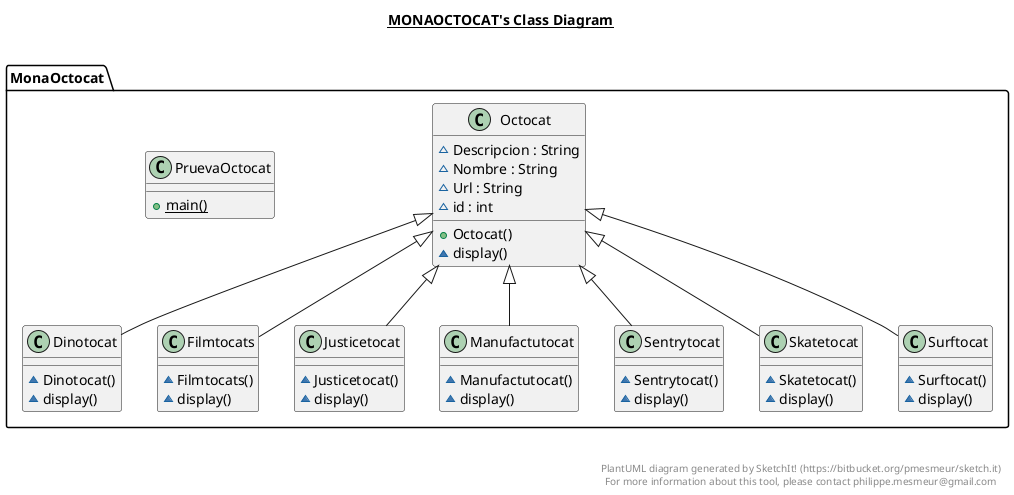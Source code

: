 @startuml

title __MONAOCTOCAT's Class Diagram__\n

  namespace MonaOctocat {
    class MonaOctocat.Dinotocat {
        ~ Dinotocat()
        ~ display()
    }
  }
  

  namespace MonaOctocat {
    class MonaOctocat.Filmtocats {
        ~ Filmtocats()
        ~ display()
    }
  }
  

  namespace MonaOctocat {
    class MonaOctocat.Justicetocat {
        ~ Justicetocat()
        ~ display()
    }
  }
  

  namespace MonaOctocat {
    class MonaOctocat.Manufactutocat {
        ~ Manufactutocat()
        ~ display()
    }
  }
  

  namespace MonaOctocat {
    class MonaOctocat.Octocat {
        ~ Descripcion : String
        ~ Nombre : String
        ~ Url : String
        ~ id : int
        + Octocat()
        ~ display()
    }
  }
  

  namespace MonaOctocat {
    class MonaOctocat.PruevaOctocat {
        {static} + main()
    }
  }
  

  namespace MonaOctocat {
    class MonaOctocat.Sentrytocat {
        ~ Sentrytocat()
        ~ display()
    }
  }
  

  namespace MonaOctocat {
    class MonaOctocat.Skatetocat {
        ~ Skatetocat()
        ~ display()
    }
  }
  

  namespace MonaOctocat {
    class MonaOctocat.Surftocat {
        ~ Surftocat()
        ~ display()
    }
  }
  

  MonaOctocat.Dinotocat -up-|> MonaOctocat.Octocat
  MonaOctocat.Filmtocats -up-|> MonaOctocat.Octocat
  MonaOctocat.Justicetocat -up-|> MonaOctocat.Octocat
  MonaOctocat.Manufactutocat -up-|> MonaOctocat.Octocat
  MonaOctocat.Sentrytocat -up-|> MonaOctocat.Octocat
  MonaOctocat.Skatetocat -up-|> MonaOctocat.Octocat
  MonaOctocat.Surftocat -up-|> MonaOctocat.Octocat


right footer


PlantUML diagram generated by SketchIt! (https://bitbucket.org/pmesmeur/sketch.it)
For more information about this tool, please contact philippe.mesmeur@gmail.com
endfooter

@enduml
